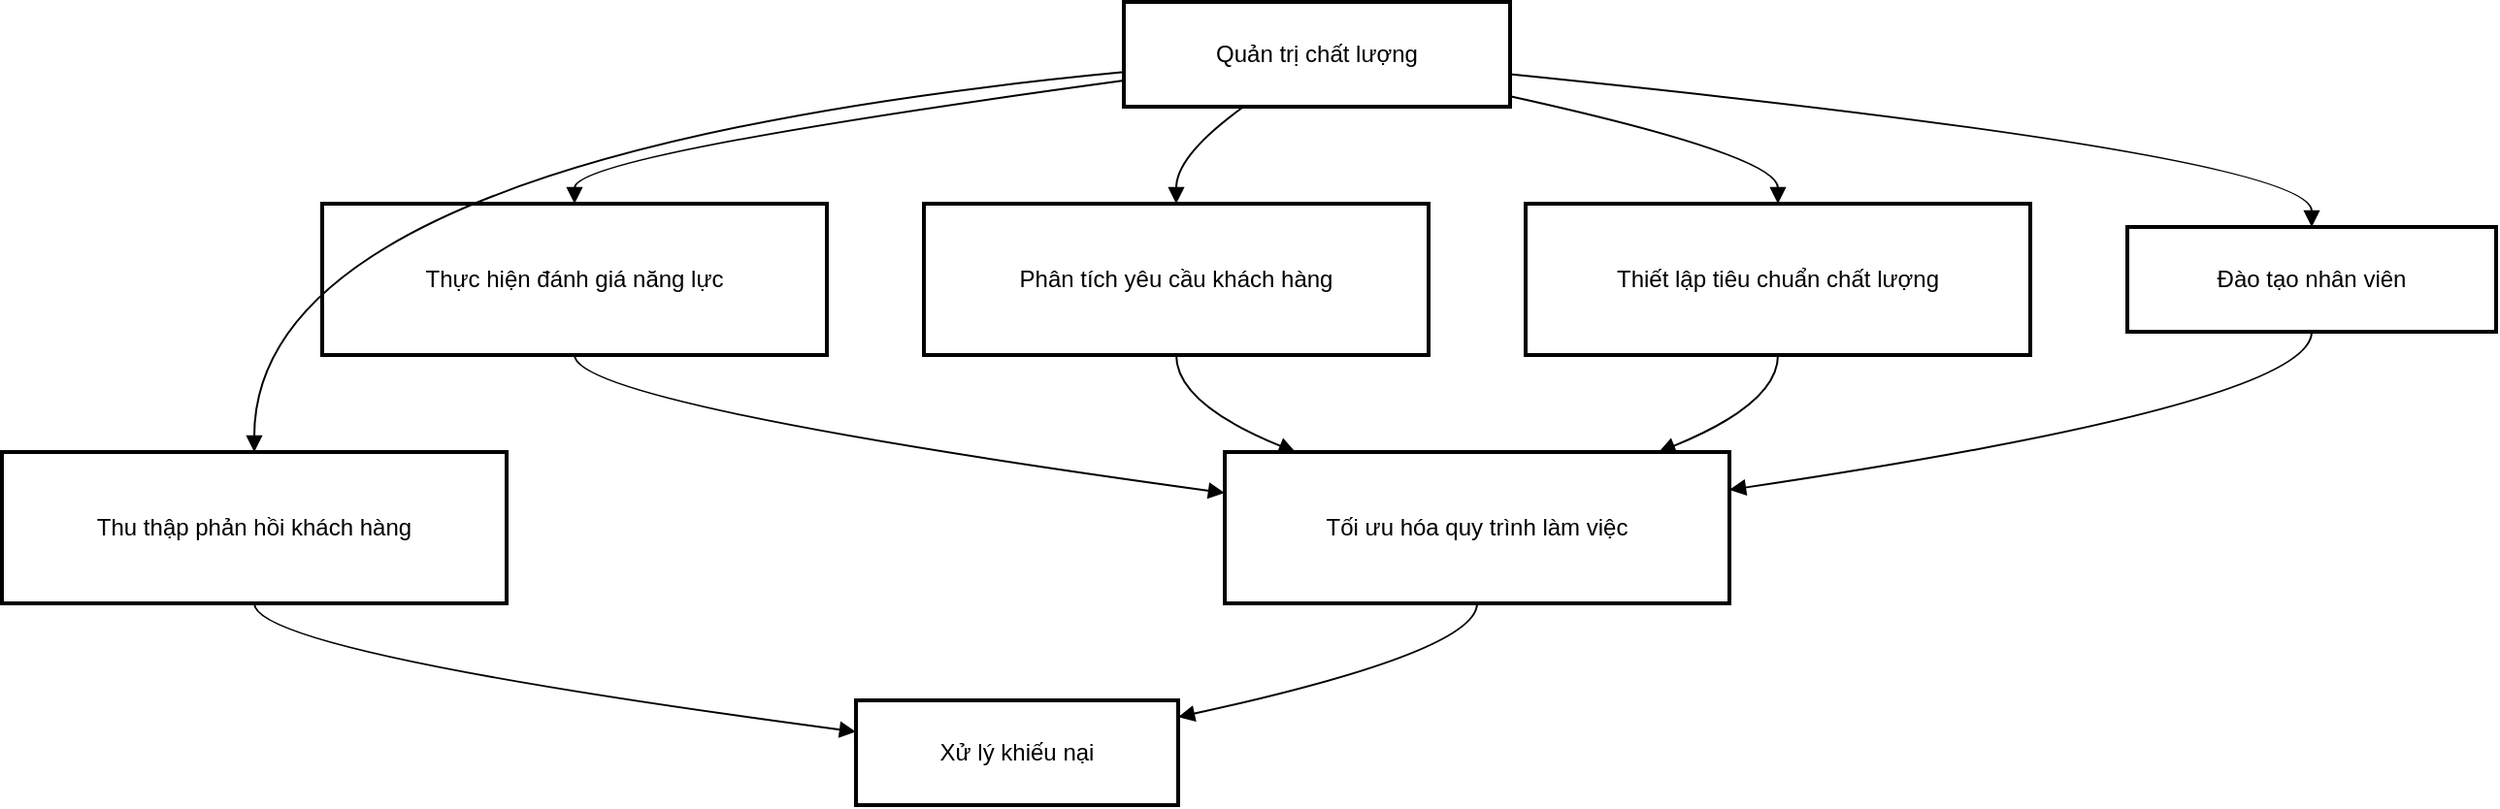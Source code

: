 <mxfile version="26.0.16">
  <diagram name="Trang-1" id="Bgnxbp2oG0Vns2prjLOg">
    <mxGraphModel>
      <root>
        <mxCell id="0" />
        <mxCell id="1" parent="0" />
        <mxCell id="2" value="Quản trị chất lượng" style="whiteSpace=wrap;strokeWidth=2;" vertex="1" parent="1">
          <mxGeometry x="586" y="8" width="199" height="54" as="geometry" />
        </mxCell>
        <mxCell id="3" value="Thực hiện đánh giá năng lực" style="whiteSpace=wrap;strokeWidth=2;" vertex="1" parent="1">
          <mxGeometry x="173" y="112" width="260" height="78" as="geometry" />
        </mxCell>
        <mxCell id="4" value="Phân tích yêu cầu khách hàng" style="whiteSpace=wrap;strokeWidth=2;" vertex="1" parent="1">
          <mxGeometry x="483" y="112" width="260" height="78" as="geometry" />
        </mxCell>
        <mxCell id="5" value="Thiết lập tiêu chuẩn chất lượng" style="whiteSpace=wrap;strokeWidth=2;" vertex="1" parent="1">
          <mxGeometry x="793" y="112" width="260" height="78" as="geometry" />
        </mxCell>
        <mxCell id="6" value="Đào tạo nhân viên" style="whiteSpace=wrap;strokeWidth=2;" vertex="1" parent="1">
          <mxGeometry x="1103" y="124" width="190" height="54" as="geometry" />
        </mxCell>
        <mxCell id="7" value="Thu thập phản hồi khách hàng" style="whiteSpace=wrap;strokeWidth=2;" vertex="1" parent="1">
          <mxGeometry x="8" y="240" width="260" height="78" as="geometry" />
        </mxCell>
        <mxCell id="8" value="Xử lý khiếu nại" style="whiteSpace=wrap;strokeWidth=2;" vertex="1" parent="1">
          <mxGeometry x="448" y="368" width="166" height="54" as="geometry" />
        </mxCell>
        <mxCell id="9" value="Tối ưu hóa quy trình làm việc" style="whiteSpace=wrap;strokeWidth=2;" vertex="1" parent="1">
          <mxGeometry x="638" y="240" width="260" height="78" as="geometry" />
        </mxCell>
        <mxCell id="10" value="" style="curved=1;startArrow=none;endArrow=block;exitX=0;exitY=0.75;entryX=0.5;entryY=0;" edge="1" parent="1" source="2" target="3">
          <mxGeometry relative="1" as="geometry">
            <Array as="points">
              <mxPoint x="303" y="87" />
            </Array>
          </mxGeometry>
        </mxCell>
        <mxCell id="11" value="" style="curved=1;startArrow=none;endArrow=block;exitX=0.31;exitY=1;entryX=0.5;entryY=0;" edge="1" parent="1" source="2" target="4">
          <mxGeometry relative="1" as="geometry">
            <Array as="points">
              <mxPoint x="613" y="87" />
            </Array>
          </mxGeometry>
        </mxCell>
        <mxCell id="12" value="" style="curved=1;startArrow=none;endArrow=block;exitX=1;exitY=0.9;entryX=0.5;entryY=0;" edge="1" parent="1" source="2" target="5">
          <mxGeometry relative="1" as="geometry">
            <Array as="points">
              <mxPoint x="923" y="87" />
            </Array>
          </mxGeometry>
        </mxCell>
        <mxCell id="13" value="" style="curved=1;startArrow=none;endArrow=block;exitX=1;exitY=0.69;entryX=0.5;entryY=0;" edge="1" parent="1" source="2" target="6">
          <mxGeometry relative="1" as="geometry">
            <Array as="points">
              <mxPoint x="1198" y="87" />
            </Array>
          </mxGeometry>
        </mxCell>
        <mxCell id="14" value="" style="curved=1;startArrow=none;endArrow=block;exitX=0;exitY=0.67;entryX=0.5;entryY=0;" edge="1" parent="1" source="2" target="7">
          <mxGeometry relative="1" as="geometry">
            <Array as="points">
              <mxPoint x="138" y="87" />
            </Array>
          </mxGeometry>
        </mxCell>
        <mxCell id="15" value="" style="curved=1;startArrow=none;endArrow=block;exitX=0.5;exitY=1;entryX=0;entryY=0.27;" edge="1" parent="1" source="3" target="9">
          <mxGeometry relative="1" as="geometry">
            <Array as="points">
              <mxPoint x="303" y="215" />
            </Array>
          </mxGeometry>
        </mxCell>
        <mxCell id="16" value="" style="curved=1;startArrow=none;endArrow=block;exitX=0.5;exitY=1;entryX=0.14;entryY=0;" edge="1" parent="1" source="4" target="9">
          <mxGeometry relative="1" as="geometry">
            <Array as="points">
              <mxPoint x="613" y="215" />
            </Array>
          </mxGeometry>
        </mxCell>
        <mxCell id="17" value="" style="curved=1;startArrow=none;endArrow=block;exitX=0.5;exitY=1;entryX=0.86;entryY=0;" edge="1" parent="1" source="5" target="9">
          <mxGeometry relative="1" as="geometry">
            <Array as="points">
              <mxPoint x="923" y="215" />
            </Array>
          </mxGeometry>
        </mxCell>
        <mxCell id="18" value="" style="curved=1;startArrow=none;endArrow=block;exitX=0.5;exitY=1;entryX=1;entryY=0.25;" edge="1" parent="1" source="6" target="9">
          <mxGeometry relative="1" as="geometry">
            <Array as="points">
              <mxPoint x="1198" y="215" />
            </Array>
          </mxGeometry>
        </mxCell>
        <mxCell id="19" value="" style="curved=1;startArrow=none;endArrow=block;exitX=0.5;exitY=1;entryX=0;entryY=0.3;" edge="1" parent="1" source="7" target="8">
          <mxGeometry relative="1" as="geometry">
            <Array as="points">
              <mxPoint x="138" y="343" />
            </Array>
          </mxGeometry>
        </mxCell>
        <mxCell id="20" value="" style="curved=1;startArrow=none;endArrow=block;exitX=0.5;exitY=1;entryX=1;entryY=0.16;" edge="1" parent="1" source="9" target="8">
          <mxGeometry relative="1" as="geometry">
            <Array as="points">
              <mxPoint x="768" y="343" />
            </Array>
          </mxGeometry>
        </mxCell>
      </root>
    </mxGraphModel>
  </diagram>
</mxfile>

